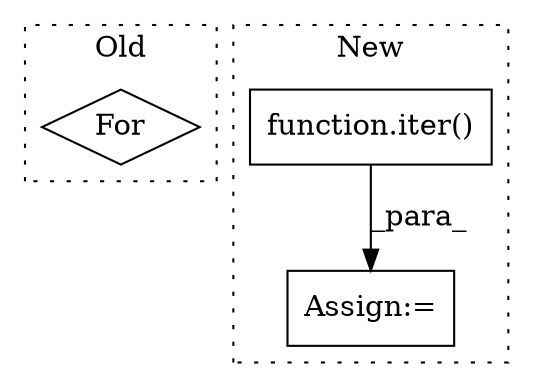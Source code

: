 digraph G {
subgraph cluster0 {
1 [label="For" a="107" s="2261,2292" l="4,18" shape="diamond"];
label = "Old";
style="dotted";
}
subgraph cluster1 {
2 [label="function.iter()" a="75" s="2292,2314" l="5,1" shape="box"];
3 [label="Assign:=" a="68" s="2270" l="17" shape="box"];
label = "New";
style="dotted";
}
2 -> 3 [label="_para_"];
}